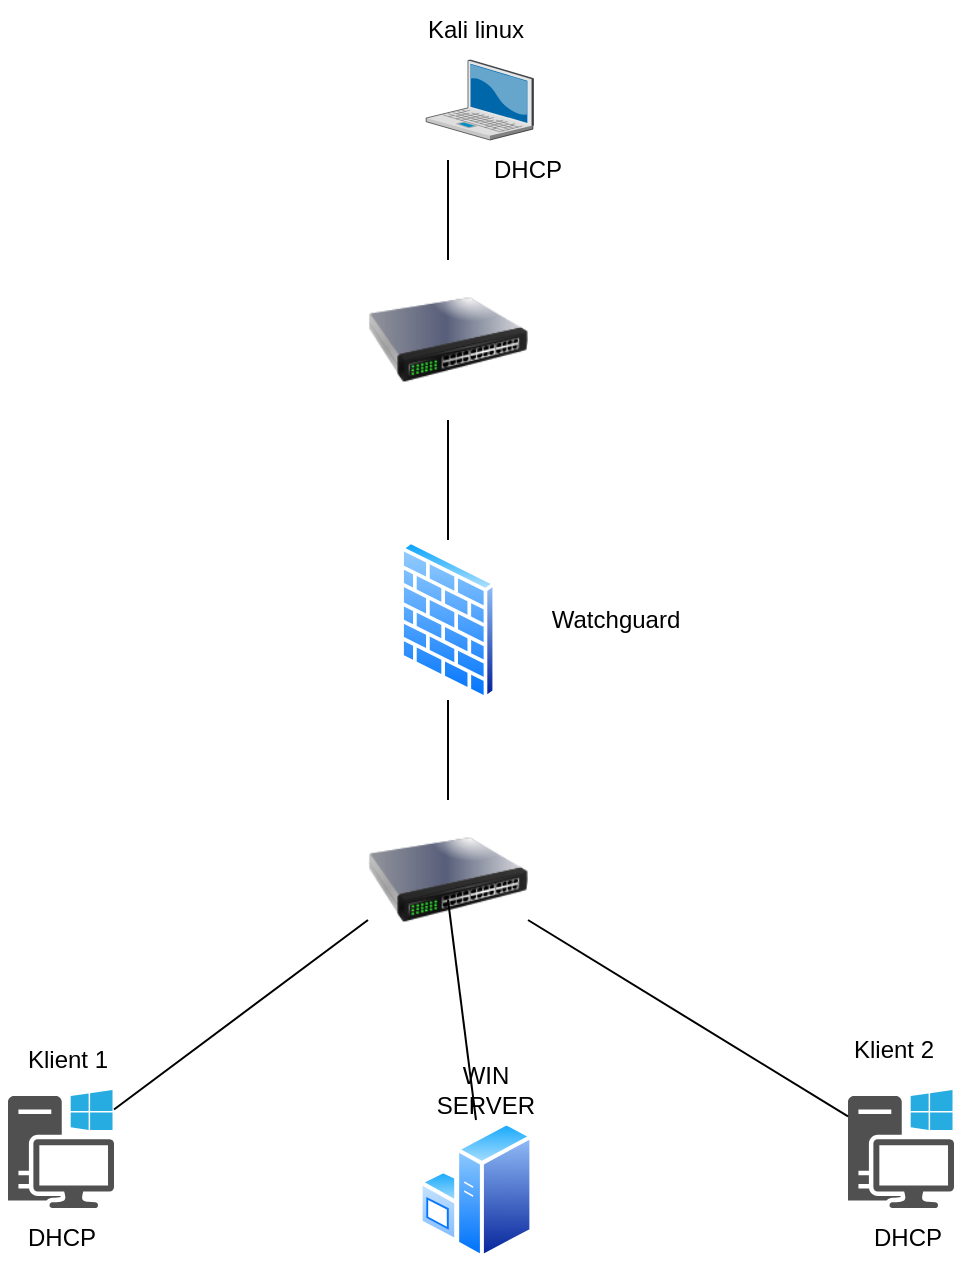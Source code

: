 <mxfile version="22.1.3" type="github">
  <diagram name="Side-1" id="L52kcuPlgPj_cfV51A-e">
    <mxGraphModel dx="1034" dy="1650" grid="1" gridSize="10" guides="1" tooltips="1" connect="1" arrows="1" fold="1" page="1" pageScale="1" pageWidth="827" pageHeight="1169" math="0" shadow="0">
      <root>
        <mxCell id="0" />
        <mxCell id="1" parent="0" />
        <mxCell id="wNEYly4okhCdQfceVJer-1" value="" style="verticalLabelPosition=bottom;sketch=0;aspect=fixed;html=1;verticalAlign=top;strokeColor=none;align=center;outlineConnect=0;shape=mxgraph.citrix.laptop_2;" vertex="1" parent="1">
          <mxGeometry x="349.06" width="53.64" height="40" as="geometry" />
        </mxCell>
        <mxCell id="wNEYly4okhCdQfceVJer-2" value="" style="shape=image;html=1;verticalAlign=top;verticalLabelPosition=bottom;labelBackgroundColor=#ffffff;imageAspect=0;aspect=fixed;image=https://cdn0.iconfinder.com/data/icons/kameleon-free-pack/110/Hacker-128.png" vertex="1" parent="1">
          <mxGeometry x="330" y="-10" width="60" height="60" as="geometry" />
        </mxCell>
        <mxCell id="wNEYly4okhCdQfceVJer-5" value="" style="image;html=1;image=img/lib/clip_art/networking/Switch_128x128.png" vertex="1" parent="1">
          <mxGeometry x="320" y="100" width="80" height="80" as="geometry" />
        </mxCell>
        <mxCell id="wNEYly4okhCdQfceVJer-6" value="" style="image;html=1;image=img/lib/clip_art/networking/Switch_128x128.png" vertex="1" parent="1">
          <mxGeometry x="320" y="370" width="80" height="80" as="geometry" />
        </mxCell>
        <mxCell id="wNEYly4okhCdQfceVJer-7" value="" style="image;aspect=fixed;perimeter=ellipsePerimeter;html=1;align=center;shadow=0;dashed=0;spacingTop=3;image=img/lib/active_directory/firewall.svg;" vertex="1" parent="1">
          <mxGeometry x="335.6" y="240" width="48.8" height="80" as="geometry" />
        </mxCell>
        <mxCell id="wNEYly4okhCdQfceVJer-8" value="" style="image;aspect=fixed;perimeter=ellipsePerimeter;html=1;align=center;shadow=0;dashed=0;spacingTop=3;image=img/lib/active_directory/windows_server.svg;" vertex="1" parent="1">
          <mxGeometry x="345.3" y="530" width="57.4" height="70" as="geometry" />
        </mxCell>
        <mxCell id="wNEYly4okhCdQfceVJer-9" value="" style="sketch=0;pointerEvents=1;shadow=0;dashed=0;html=1;strokeColor=none;fillColor=#505050;labelPosition=center;verticalLabelPosition=bottom;verticalAlign=top;outlineConnect=0;align=center;shape=mxgraph.office.devices.workstation_pc;" vertex="1" parent="1">
          <mxGeometry x="560" y="515" width="53" height="59" as="geometry" />
        </mxCell>
        <mxCell id="wNEYly4okhCdQfceVJer-10" value="" style="sketch=0;pointerEvents=1;shadow=0;dashed=0;html=1;strokeColor=none;fillColor=#505050;labelPosition=center;verticalLabelPosition=bottom;verticalAlign=top;outlineConnect=0;align=center;shape=mxgraph.office.devices.workstation_pc;" vertex="1" parent="1">
          <mxGeometry x="140" y="515" width="53" height="59" as="geometry" />
        </mxCell>
        <mxCell id="wNEYly4okhCdQfceVJer-11" value="" style="endArrow=none;html=1;rounded=0;entryX=0;entryY=0.75;entryDx=0;entryDy=0;" edge="1" parent="1" source="wNEYly4okhCdQfceVJer-10" target="wNEYly4okhCdQfceVJer-6">
          <mxGeometry width="50" height="50" relative="1" as="geometry">
            <mxPoint x="360" y="420" as="sourcePoint" />
            <mxPoint x="410" y="370" as="targetPoint" />
          </mxGeometry>
        </mxCell>
        <mxCell id="wNEYly4okhCdQfceVJer-12" value="" style="endArrow=none;html=1;rounded=0;entryX=0.5;entryY=0;entryDx=0;entryDy=0;" edge="1" parent="1" target="wNEYly4okhCdQfceVJer-8">
          <mxGeometry width="50" height="50" relative="1" as="geometry">
            <mxPoint x="360" y="420" as="sourcePoint" />
            <mxPoint x="410" y="370" as="targetPoint" />
          </mxGeometry>
        </mxCell>
        <mxCell id="wNEYly4okhCdQfceVJer-13" value="" style="endArrow=none;html=1;rounded=0;exitX=1;exitY=0.75;exitDx=0;exitDy=0;" edge="1" parent="1" source="wNEYly4okhCdQfceVJer-6" target="wNEYly4okhCdQfceVJer-9">
          <mxGeometry width="50" height="50" relative="1" as="geometry">
            <mxPoint x="360" y="420" as="sourcePoint" />
            <mxPoint x="410" y="370" as="targetPoint" />
          </mxGeometry>
        </mxCell>
        <mxCell id="wNEYly4okhCdQfceVJer-14" value="" style="endArrow=none;html=1;rounded=0;exitX=0.5;exitY=0;exitDx=0;exitDy=0;entryX=0.5;entryY=1;entryDx=0;entryDy=0;" edge="1" parent="1" source="wNEYly4okhCdQfceVJer-6" target="wNEYly4okhCdQfceVJer-7">
          <mxGeometry width="50" height="50" relative="1" as="geometry">
            <mxPoint x="360" y="420" as="sourcePoint" />
            <mxPoint x="410" y="370" as="targetPoint" />
          </mxGeometry>
        </mxCell>
        <mxCell id="wNEYly4okhCdQfceVJer-16" value="" style="endArrow=none;html=1;rounded=0;exitX=0.5;exitY=0;exitDx=0;exitDy=0;" edge="1" parent="1" source="wNEYly4okhCdQfceVJer-7" target="wNEYly4okhCdQfceVJer-5">
          <mxGeometry width="50" height="50" relative="1" as="geometry">
            <mxPoint x="400" y="280" as="sourcePoint" />
            <mxPoint x="450" y="230" as="targetPoint" />
          </mxGeometry>
        </mxCell>
        <mxCell id="wNEYly4okhCdQfceVJer-17" value="" style="endArrow=none;html=1;rounded=0;exitX=0.5;exitY=0;exitDx=0;exitDy=0;entryX=0.5;entryY=1;entryDx=0;entryDy=0;" edge="1" parent="1" source="wNEYly4okhCdQfceVJer-5" target="wNEYly4okhCdQfceVJer-2">
          <mxGeometry width="50" height="50" relative="1" as="geometry">
            <mxPoint x="400" y="180" as="sourcePoint" />
            <mxPoint x="450" y="130" as="targetPoint" />
          </mxGeometry>
        </mxCell>
        <mxCell id="wNEYly4okhCdQfceVJer-18" value="WIN SERVER" style="text;html=1;strokeColor=none;fillColor=none;align=center;verticalAlign=middle;whiteSpace=wrap;rounded=0;" vertex="1" parent="1">
          <mxGeometry x="349.06" y="500" width="60" height="30" as="geometry" />
        </mxCell>
        <mxCell id="wNEYly4okhCdQfceVJer-19" value="Klient 1" style="text;html=1;strokeColor=none;fillColor=none;align=center;verticalAlign=middle;whiteSpace=wrap;rounded=0;" vertex="1" parent="1">
          <mxGeometry x="140" y="485" width="60" height="30" as="geometry" />
        </mxCell>
        <mxCell id="wNEYly4okhCdQfceVJer-20" value="Klient 2" style="text;html=1;strokeColor=none;fillColor=none;align=center;verticalAlign=middle;whiteSpace=wrap;rounded=0;" vertex="1" parent="1">
          <mxGeometry x="553" y="480" width="60" height="30" as="geometry" />
        </mxCell>
        <mxCell id="wNEYly4okhCdQfceVJer-21" value="Kali linux" style="text;html=1;strokeColor=none;fillColor=none;align=center;verticalAlign=middle;whiteSpace=wrap;rounded=0;" vertex="1" parent="1">
          <mxGeometry x="344" y="-30" width="60" height="30" as="geometry" />
        </mxCell>
        <mxCell id="wNEYly4okhCdQfceVJer-22" value="DHCP" style="text;html=1;strokeColor=none;fillColor=none;align=center;verticalAlign=middle;whiteSpace=wrap;rounded=0;" vertex="1" parent="1">
          <mxGeometry x="370" y="40" width="60" height="30" as="geometry" />
        </mxCell>
        <mxCell id="wNEYly4okhCdQfceVJer-23" value="DHCP" style="text;html=1;strokeColor=none;fillColor=none;align=center;verticalAlign=middle;whiteSpace=wrap;rounded=0;" vertex="1" parent="1">
          <mxGeometry x="136.5" y="574" width="60" height="30" as="geometry" />
        </mxCell>
        <mxCell id="wNEYly4okhCdQfceVJer-24" value="DHCP" style="text;html=1;strokeColor=none;fillColor=none;align=center;verticalAlign=middle;whiteSpace=wrap;rounded=0;" vertex="1" parent="1">
          <mxGeometry x="560" y="574" width="60" height="30" as="geometry" />
        </mxCell>
        <mxCell id="wNEYly4okhCdQfceVJer-25" value="Watchguard" style="text;html=1;strokeColor=none;fillColor=none;align=center;verticalAlign=middle;whiteSpace=wrap;rounded=0;" vertex="1" parent="1">
          <mxGeometry x="414" y="265" width="60" height="30" as="geometry" />
        </mxCell>
      </root>
    </mxGraphModel>
  </diagram>
</mxfile>
